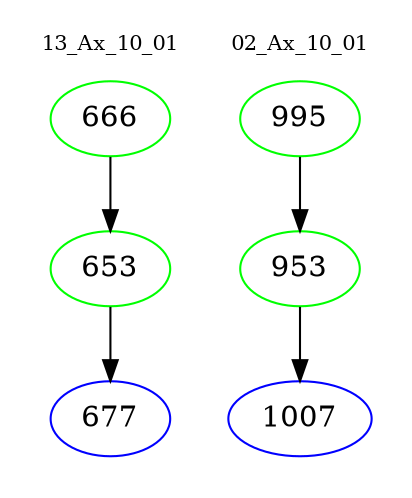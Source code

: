 digraph{
subgraph cluster_0 {
color = white
label = "13_Ax_10_01";
fontsize=10;
T0_666 [label="666", color="green"]
T0_666 -> T0_653 [color="black"]
T0_653 [label="653", color="green"]
T0_653 -> T0_677 [color="black"]
T0_677 [label="677", color="blue"]
}
subgraph cluster_1 {
color = white
label = "02_Ax_10_01";
fontsize=10;
T1_995 [label="995", color="green"]
T1_995 -> T1_953 [color="black"]
T1_953 [label="953", color="green"]
T1_953 -> T1_1007 [color="black"]
T1_1007 [label="1007", color="blue"]
}
}
